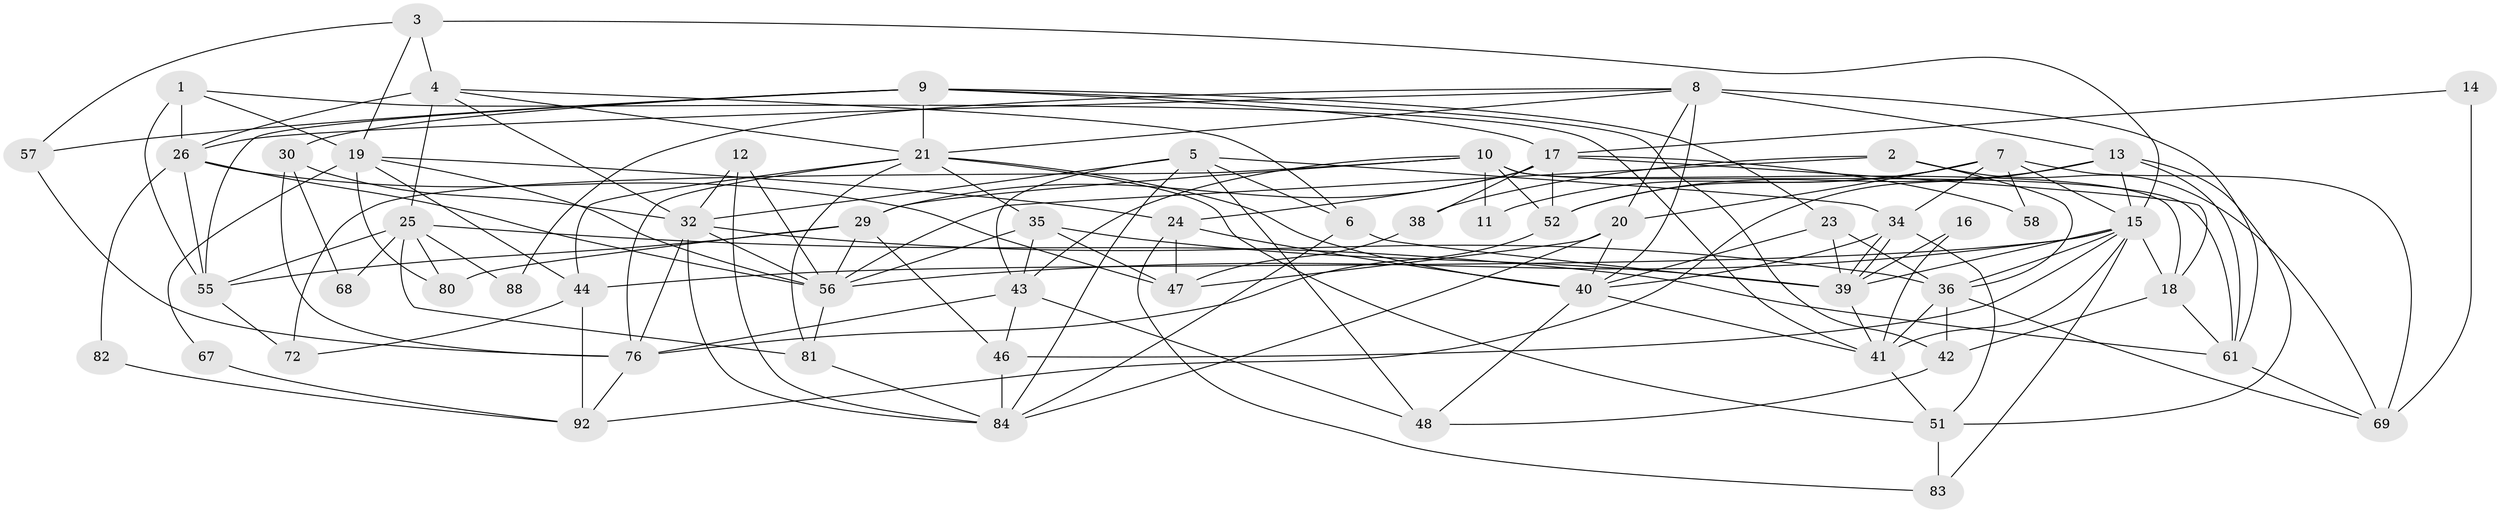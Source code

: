 // original degree distribution, {3: 0.21, 4: 0.28, 2: 0.18, 5: 0.19, 10: 0.01, 7: 0.03, 6: 0.09, 9: 0.01}
// Generated by graph-tools (version 1.1) at 2025/38/02/21/25 10:38:59]
// undirected, 60 vertices, 155 edges
graph export_dot {
graph [start="1"]
  node [color=gray90,style=filled];
  1 [super="+22"];
  2;
  3 [super="+77"];
  4 [super="+94"];
  5 [super="+70"];
  6;
  7 [super="+53"];
  8 [super="+31"];
  9 [super="+96"];
  10 [super="+28"];
  11;
  12;
  13 [super="+33"];
  14;
  15 [super="+49"];
  16;
  17 [super="+98"];
  18 [super="+71"];
  19 [super="+62"];
  20 [super="+37"];
  21 [super="+27"];
  23 [super="+87"];
  24;
  25 [super="+60"];
  26 [super="+64"];
  29 [super="+89"];
  30;
  32 [super="+74"];
  34;
  35 [super="+95"];
  36 [super="+99"];
  38;
  39 [super="+65"];
  40 [super="+73"];
  41 [super="+45"];
  42 [super="+86"];
  43 [super="+91"];
  44 [super="+78"];
  46 [super="+100"];
  47 [super="+75"];
  48 [super="+50"];
  51 [super="+54"];
  52 [super="+66"];
  55 [super="+97"];
  56 [super="+59"];
  57;
  58;
  61 [super="+63"];
  67;
  68;
  69 [super="+79"];
  72;
  76 [super="+85"];
  80;
  81 [super="+90"];
  82;
  83;
  84 [super="+93"];
  88;
  92;
  1 -- 55;
  1 -- 19;
  1 -- 41;
  1 -- 26 [weight=2];
  2 -- 38;
  2 -- 36;
  2 -- 56;
  2 -- 69;
  3 -- 19;
  3 -- 57;
  3 -- 4;
  3 -- 15;
  4 -- 6;
  4 -- 26;
  4 -- 21;
  4 -- 25;
  4 -- 32;
  5 -- 6;
  5 -- 48;
  5 -- 32;
  5 -- 34;
  5 -- 84;
  5 -- 43;
  6 -- 39;
  6 -- 84;
  7 -- 52;
  7 -- 58;
  7 -- 15 [weight=2];
  7 -- 34;
  7 -- 69;
  7 -- 11;
  7 -- 20;
  8 -- 88;
  8 -- 21;
  8 -- 40;
  8 -- 26;
  8 -- 13;
  8 -- 61;
  8 -- 20;
  9 -- 55;
  9 -- 30;
  9 -- 57;
  9 -- 17;
  9 -- 21;
  9 -- 23;
  9 -- 42;
  10 -- 18;
  10 -- 72;
  10 -- 43;
  10 -- 11;
  10 -- 29;
  10 -- 52;
  10 -- 61;
  12 -- 32;
  12 -- 84;
  12 -- 56;
  13 -- 92;
  13 -- 15;
  13 -- 51;
  13 -- 52;
  13 -- 61;
  14 -- 69;
  14 -- 17;
  15 -- 39;
  15 -- 44;
  15 -- 46;
  15 -- 83;
  15 -- 18 [weight=2];
  15 -- 41;
  15 -- 56;
  15 -- 36;
  16 -- 39;
  16 -- 41;
  17 -- 24;
  17 -- 38;
  17 -- 52;
  17 -- 58;
  17 -- 18;
  17 -- 29;
  18 -- 61;
  18 -- 42;
  19 -- 80;
  19 -- 67;
  19 -- 24;
  19 -- 44;
  19 -- 56;
  20 -- 47;
  20 -- 84;
  20 -- 40;
  21 -- 40;
  21 -- 35;
  21 -- 81;
  21 -- 76;
  21 -- 51;
  21 -- 44;
  23 -- 39;
  23 -- 36;
  23 -- 40;
  24 -- 83;
  24 -- 47;
  24 -- 40;
  25 -- 81;
  25 -- 55;
  25 -- 80;
  25 -- 88;
  25 -- 68;
  25 -- 61;
  26 -- 47;
  26 -- 55;
  26 -- 82;
  26 -- 56;
  29 -- 56;
  29 -- 80;
  29 -- 55;
  29 -- 46;
  30 -- 76;
  30 -- 32;
  30 -- 68;
  32 -- 36;
  32 -- 84;
  32 -- 56;
  32 -- 76;
  34 -- 39;
  34 -- 39;
  34 -- 51;
  34 -- 40;
  35 -- 47;
  35 -- 39;
  35 -- 56;
  35 -- 43;
  36 -- 69;
  36 -- 41;
  36 -- 42;
  38 -- 47;
  39 -- 41;
  40 -- 48;
  40 -- 41;
  41 -- 51;
  42 -- 48;
  43 -- 48;
  43 -- 76;
  43 -- 46;
  44 -- 72;
  44 -- 92;
  46 -- 84;
  51 -- 83;
  52 -- 76;
  55 -- 72;
  56 -- 81;
  57 -- 76;
  61 -- 69;
  67 -- 92;
  76 -- 92;
  81 -- 84;
  82 -- 92;
}
